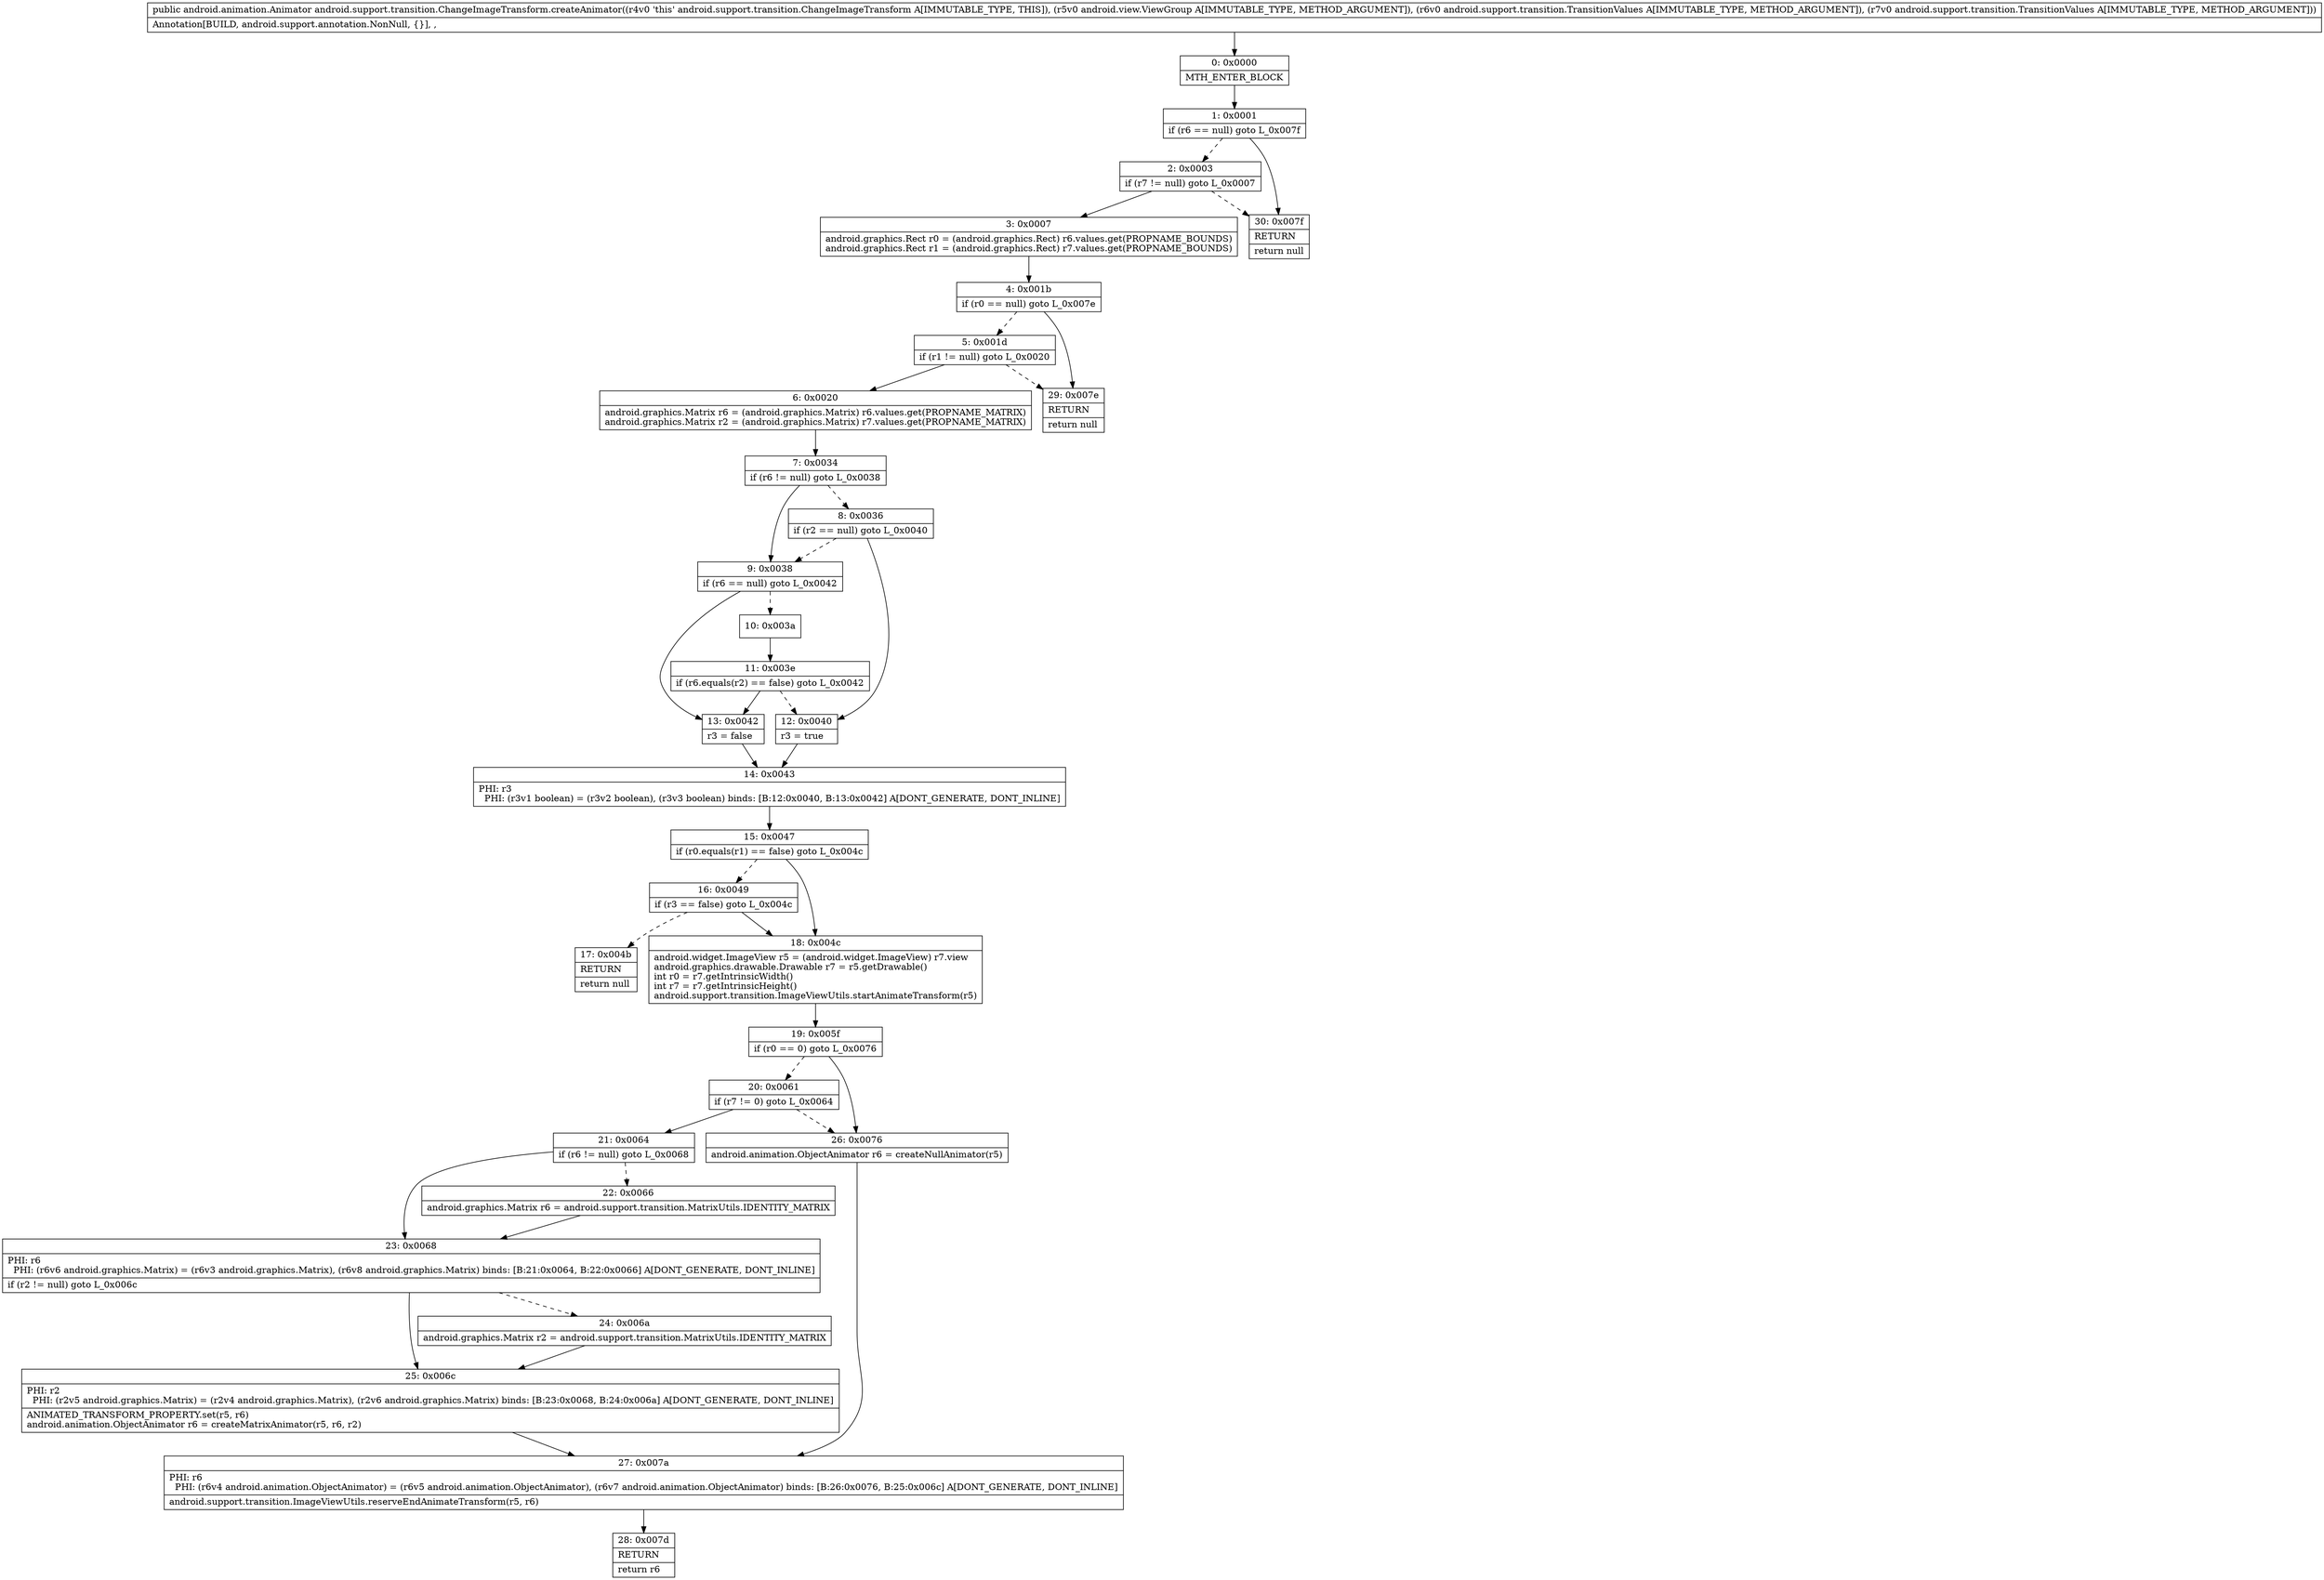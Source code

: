 digraph "CFG forandroid.support.transition.ChangeImageTransform.createAnimator(Landroid\/view\/ViewGroup;Landroid\/support\/transition\/TransitionValues;Landroid\/support\/transition\/TransitionValues;)Landroid\/animation\/Animator;" {
Node_0 [shape=record,label="{0\:\ 0x0000|MTH_ENTER_BLOCK\l}"];
Node_1 [shape=record,label="{1\:\ 0x0001|if (r6 == null) goto L_0x007f\l}"];
Node_2 [shape=record,label="{2\:\ 0x0003|if (r7 != null) goto L_0x0007\l}"];
Node_3 [shape=record,label="{3\:\ 0x0007|android.graphics.Rect r0 = (android.graphics.Rect) r6.values.get(PROPNAME_BOUNDS)\landroid.graphics.Rect r1 = (android.graphics.Rect) r7.values.get(PROPNAME_BOUNDS)\l}"];
Node_4 [shape=record,label="{4\:\ 0x001b|if (r0 == null) goto L_0x007e\l}"];
Node_5 [shape=record,label="{5\:\ 0x001d|if (r1 != null) goto L_0x0020\l}"];
Node_6 [shape=record,label="{6\:\ 0x0020|android.graphics.Matrix r6 = (android.graphics.Matrix) r6.values.get(PROPNAME_MATRIX)\landroid.graphics.Matrix r2 = (android.graphics.Matrix) r7.values.get(PROPNAME_MATRIX)\l}"];
Node_7 [shape=record,label="{7\:\ 0x0034|if (r6 != null) goto L_0x0038\l}"];
Node_8 [shape=record,label="{8\:\ 0x0036|if (r2 == null) goto L_0x0040\l}"];
Node_9 [shape=record,label="{9\:\ 0x0038|if (r6 == null) goto L_0x0042\l}"];
Node_10 [shape=record,label="{10\:\ 0x003a}"];
Node_11 [shape=record,label="{11\:\ 0x003e|if (r6.equals(r2) == false) goto L_0x0042\l}"];
Node_12 [shape=record,label="{12\:\ 0x0040|r3 = true\l}"];
Node_13 [shape=record,label="{13\:\ 0x0042|r3 = false\l}"];
Node_14 [shape=record,label="{14\:\ 0x0043|PHI: r3 \l  PHI: (r3v1 boolean) = (r3v2 boolean), (r3v3 boolean) binds: [B:12:0x0040, B:13:0x0042] A[DONT_GENERATE, DONT_INLINE]\l}"];
Node_15 [shape=record,label="{15\:\ 0x0047|if (r0.equals(r1) == false) goto L_0x004c\l}"];
Node_16 [shape=record,label="{16\:\ 0x0049|if (r3 == false) goto L_0x004c\l}"];
Node_17 [shape=record,label="{17\:\ 0x004b|RETURN\l|return null\l}"];
Node_18 [shape=record,label="{18\:\ 0x004c|android.widget.ImageView r5 = (android.widget.ImageView) r7.view\landroid.graphics.drawable.Drawable r7 = r5.getDrawable()\lint r0 = r7.getIntrinsicWidth()\lint r7 = r7.getIntrinsicHeight()\landroid.support.transition.ImageViewUtils.startAnimateTransform(r5)\l}"];
Node_19 [shape=record,label="{19\:\ 0x005f|if (r0 == 0) goto L_0x0076\l}"];
Node_20 [shape=record,label="{20\:\ 0x0061|if (r7 != 0) goto L_0x0064\l}"];
Node_21 [shape=record,label="{21\:\ 0x0064|if (r6 != null) goto L_0x0068\l}"];
Node_22 [shape=record,label="{22\:\ 0x0066|android.graphics.Matrix r6 = android.support.transition.MatrixUtils.IDENTITY_MATRIX\l}"];
Node_23 [shape=record,label="{23\:\ 0x0068|PHI: r6 \l  PHI: (r6v6 android.graphics.Matrix) = (r6v3 android.graphics.Matrix), (r6v8 android.graphics.Matrix) binds: [B:21:0x0064, B:22:0x0066] A[DONT_GENERATE, DONT_INLINE]\l|if (r2 != null) goto L_0x006c\l}"];
Node_24 [shape=record,label="{24\:\ 0x006a|android.graphics.Matrix r2 = android.support.transition.MatrixUtils.IDENTITY_MATRIX\l}"];
Node_25 [shape=record,label="{25\:\ 0x006c|PHI: r2 \l  PHI: (r2v5 android.graphics.Matrix) = (r2v4 android.graphics.Matrix), (r2v6 android.graphics.Matrix) binds: [B:23:0x0068, B:24:0x006a] A[DONT_GENERATE, DONT_INLINE]\l|ANIMATED_TRANSFORM_PROPERTY.set(r5, r6)\landroid.animation.ObjectAnimator r6 = createMatrixAnimator(r5, r6, r2)\l}"];
Node_26 [shape=record,label="{26\:\ 0x0076|android.animation.ObjectAnimator r6 = createNullAnimator(r5)\l}"];
Node_27 [shape=record,label="{27\:\ 0x007a|PHI: r6 \l  PHI: (r6v4 android.animation.ObjectAnimator) = (r6v5 android.animation.ObjectAnimator), (r6v7 android.animation.ObjectAnimator) binds: [B:26:0x0076, B:25:0x006c] A[DONT_GENERATE, DONT_INLINE]\l|android.support.transition.ImageViewUtils.reserveEndAnimateTransform(r5, r6)\l}"];
Node_28 [shape=record,label="{28\:\ 0x007d|RETURN\l|return r6\l}"];
Node_29 [shape=record,label="{29\:\ 0x007e|RETURN\l|return null\l}"];
Node_30 [shape=record,label="{30\:\ 0x007f|RETURN\l|return null\l}"];
MethodNode[shape=record,label="{public android.animation.Animator android.support.transition.ChangeImageTransform.createAnimator((r4v0 'this' android.support.transition.ChangeImageTransform A[IMMUTABLE_TYPE, THIS]), (r5v0 android.view.ViewGroup A[IMMUTABLE_TYPE, METHOD_ARGUMENT]), (r6v0 android.support.transition.TransitionValues A[IMMUTABLE_TYPE, METHOD_ARGUMENT]), (r7v0 android.support.transition.TransitionValues A[IMMUTABLE_TYPE, METHOD_ARGUMENT]))  | Annotation[BUILD, android.support.annotation.NonNull, \{\}], , \l}"];
MethodNode -> Node_0;
Node_0 -> Node_1;
Node_1 -> Node_2[style=dashed];
Node_1 -> Node_30;
Node_2 -> Node_3;
Node_2 -> Node_30[style=dashed];
Node_3 -> Node_4;
Node_4 -> Node_5[style=dashed];
Node_4 -> Node_29;
Node_5 -> Node_6;
Node_5 -> Node_29[style=dashed];
Node_6 -> Node_7;
Node_7 -> Node_8[style=dashed];
Node_7 -> Node_9;
Node_8 -> Node_9[style=dashed];
Node_8 -> Node_12;
Node_9 -> Node_10[style=dashed];
Node_9 -> Node_13;
Node_10 -> Node_11;
Node_11 -> Node_12[style=dashed];
Node_11 -> Node_13;
Node_12 -> Node_14;
Node_13 -> Node_14;
Node_14 -> Node_15;
Node_15 -> Node_16[style=dashed];
Node_15 -> Node_18;
Node_16 -> Node_17[style=dashed];
Node_16 -> Node_18;
Node_18 -> Node_19;
Node_19 -> Node_20[style=dashed];
Node_19 -> Node_26;
Node_20 -> Node_21;
Node_20 -> Node_26[style=dashed];
Node_21 -> Node_22[style=dashed];
Node_21 -> Node_23;
Node_22 -> Node_23;
Node_23 -> Node_24[style=dashed];
Node_23 -> Node_25;
Node_24 -> Node_25;
Node_25 -> Node_27;
Node_26 -> Node_27;
Node_27 -> Node_28;
}

